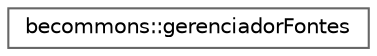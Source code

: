 digraph "Graphical Class Hierarchy"
{
 // LATEX_PDF_SIZE
  bgcolor="transparent";
  edge [fontname=Helvetica,fontsize=10,labelfontname=Helvetica,labelfontsize=10];
  node [fontname=Helvetica,fontsize=10,shape=box,height=0.2,width=0.4];
  rankdir="LR";
  Node0 [id="Node000000",label="becommons::gerenciadorFontes",height=0.2,width=0.4,color="grey40", fillcolor="white", style="filled",URL="$classbecommons_1_1gerenciadorFontes.html",tooltip=" "];
}
